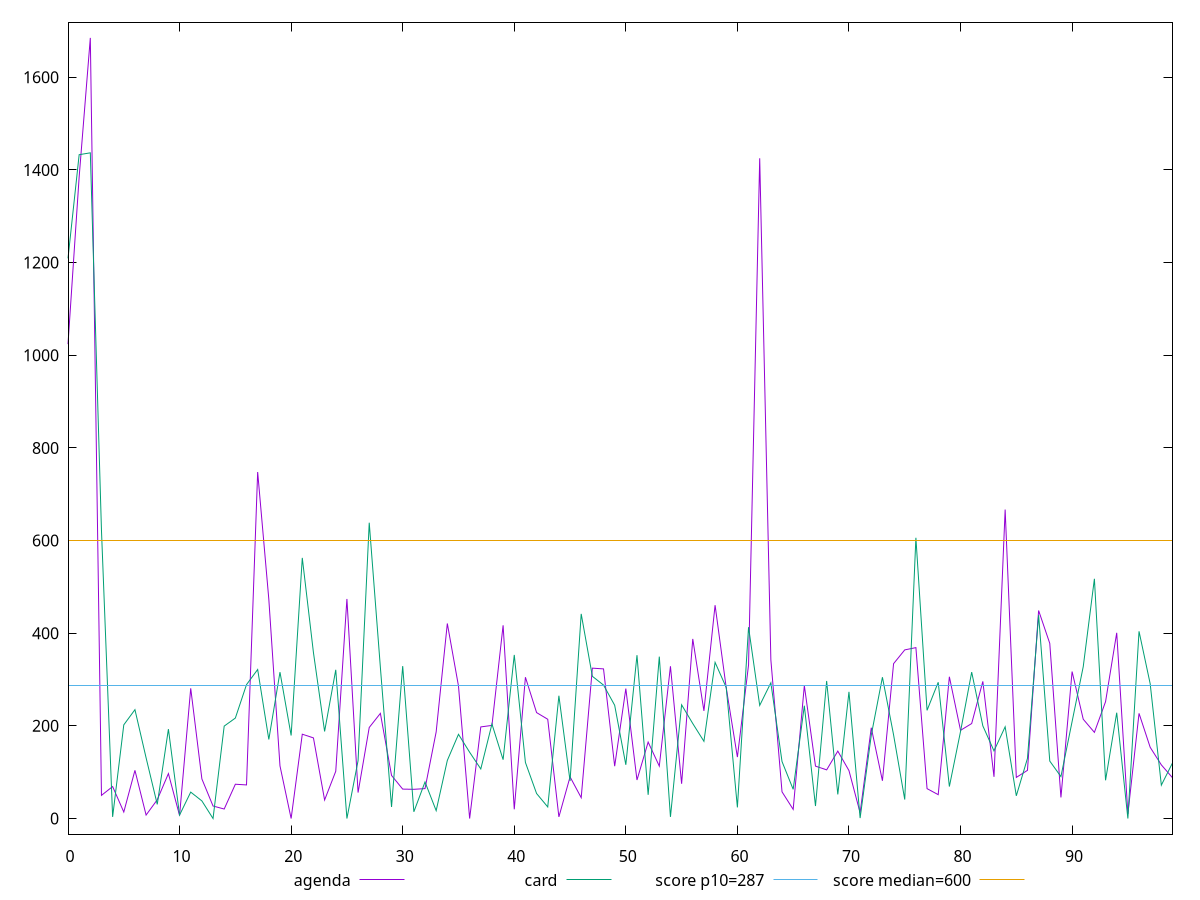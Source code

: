 reset

$agenda <<EOF
0 1024.0420000000004
1 1385
2 1685.0800000000008
3 50
4 69
5 13.999999999999886
6 104
7 7.5
8 40.5
9 97
10 6.5
11 281.1120000000001
12 85.5
13 27
14 20.5
15 74
16 72.5
17 748
18 473.3160000000004
19 113.67000000000007
20 0
21 182
22 174
23 40
24 102
25 474
26 56
27 196.5
28 227.01400000000024
29 93
30 63.49400000000014
31 63.04899999999998
32 64.56799999999976
33 186.9999999999999
34 421
35 286
36 0
37 197.74099999999999
38 201
39 417.1088
40 19.87999999999988
41 305
42 228.67299999999977
43 214.25800000000004
44 3.5
45 89.94000000000005
46 44.999999999999886
47 324.60600000000034
48 322.9999999999999
49 112.99999999999989
50 280.4119999999998
51 83.13960000000009
52 165.0000000000001
53 113.14380000000006
54 328.7073999999999
55 75
56 387.696
57 232.30899999999974
58 460.4999999999999
59 282.078
60 132.61400000000003
61 331.4970000000002
62 1425.1659999999995
63 342.5000000000001
64 57.63799999999992
65 19.70400000000018
66 286.908
67 113.11999999999989
68 105
69 145.5
70 103.5
71 12.5
72 196
73 81.50000000000011
74 334.3000000000002
75 364
76 368.91599999999994
77 64.5
78 51.5
79 305.9999999999999
80 190.37199999999996
81 205.00000000000023
82 296.00800000000027
83 90.01399999999978
84 666.9519999999995
85 88.726
86 103.99999999999977
87 449
88 377.9999999999999
89 45.5
90 317.25800000000027
91 214.29200000000026
92 186
93 252.2328000000001
94 400.8600000000001
95 9.823000000000093
96 227
97 153.74199999999973
98 115.7919999999998
99 88
EOF

$card <<EOF
0 1209.2455
1 1432.999999999999
2 1437
3 622
4 3.5
5 202.18600000000015
6 235
7 130.99999999999977
8 30.5
9 193
10 7.5
11 57
12 38
13 0
14 199.4999999999999
15 216.86649999999986
16 289.0000000000001
17 321.6535000000001
18 170.60199999999986
19 315.9999999999998
20 179.221
21 562.634
22 358.15200000000004
23 187.9960000000001
24 321
25 0
26 125
27 638.5140000000002
28 326.0992
29 25
30 329.0120000000004
31 14.5
32 78.8889999999999
33 17
34 125.37760000000014
35 181.77999999999997
36 143.0530000000001
37 107
38 203.9999999999999
39 127
40 353.1582000000001
41 121.04599999999971
42 54
43 25
44 265
45 81
46 441.7474999999997
47 306.9999999999999
48 288.0780000000001
49 244.5200000000001
50 116
51 352.5394000000001
52 51.128000000000156
53 349.4760000000001
54 3.5
55 245.4860000000001
56 205
57 166.64200000000005
58 337.07500000000005
59 282.8249999999998
60 24
61 413
62 244.16800000000012
63 292.98
64 122.99599999999987
65 63
66 243.45799999999997
67 27
68 296.88650000000007
69 52
70 273.5
71 1
72 180
73 305.0000000000001
74 180.48799999999983
75 40.97200000000021
76 606
77 233.50800000000027
78 294.1255000000001
79 69
80 187.76100000000008
81 316
82 199.97899999999981
83 145.99999999999977
84 198
85 49
86 129.74450000000002
87 438.88199999999995
88 124
89 90.5
91 327.933
92 517.4598
93 82.5
94 228.40999999999985
95 0
96 404.0799999999999
97 290.9119999999999
98 71.99999999999977
99 120
EOF

set key outside below
set xrange [0:99]
set yrange [-33.70160000000002:1718.781600000001]
set trange [-33.70160000000002:1718.781600000001]
set terminal svg size 640, 520 enhanced background rgb 'white'
set output "report/report_00029_2021-02-24T13-36-40.390Z/total-blocking-time/comparison/line/1_vs_2.svg"

plot $agenda title "agenda" with line, \
     $card title "card" with line, \
     287 title "score p10=287", \
     600 title "score median=600"

reset
